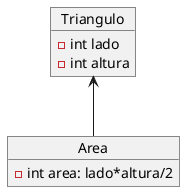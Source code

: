 @startuml
object Triangulo{
    -int lado
    -int altura
}
object Area{
    -int area: lado*altura/2
}
Triangulo <-- Area
@enduml
